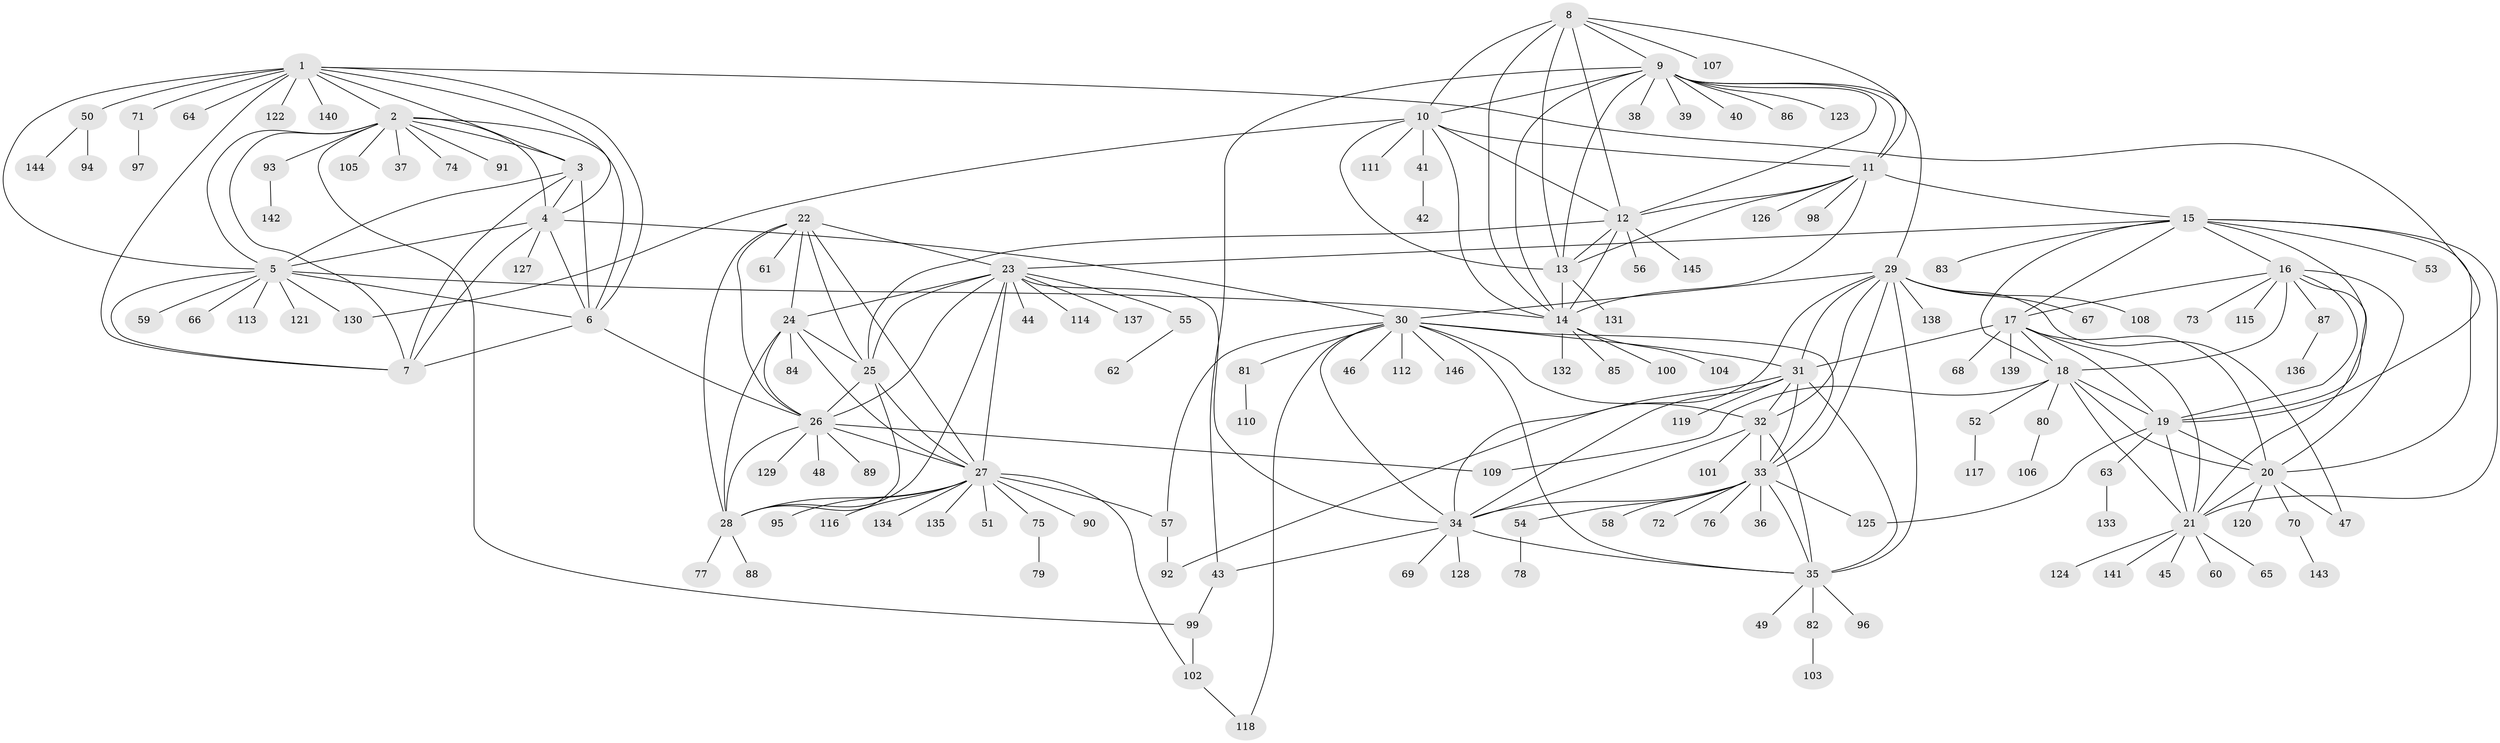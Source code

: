 // coarse degree distribution, {5: 0.029411764705882353, 2: 0.049019607843137254, 8: 0.0196078431372549, 4: 0.0196078431372549, 16: 0.00980392156862745, 13: 0.0196078431372549, 1: 0.8235294117647058, 19: 0.00980392156862745, 20: 0.0196078431372549}
// Generated by graph-tools (version 1.1) at 2025/57/03/04/25 21:57:54]
// undirected, 146 vertices, 236 edges
graph export_dot {
graph [start="1"]
  node [color=gray90,style=filled];
  1;
  2;
  3;
  4;
  5;
  6;
  7;
  8;
  9;
  10;
  11;
  12;
  13;
  14;
  15;
  16;
  17;
  18;
  19;
  20;
  21;
  22;
  23;
  24;
  25;
  26;
  27;
  28;
  29;
  30;
  31;
  32;
  33;
  34;
  35;
  36;
  37;
  38;
  39;
  40;
  41;
  42;
  43;
  44;
  45;
  46;
  47;
  48;
  49;
  50;
  51;
  52;
  53;
  54;
  55;
  56;
  57;
  58;
  59;
  60;
  61;
  62;
  63;
  64;
  65;
  66;
  67;
  68;
  69;
  70;
  71;
  72;
  73;
  74;
  75;
  76;
  77;
  78;
  79;
  80;
  81;
  82;
  83;
  84;
  85;
  86;
  87;
  88;
  89;
  90;
  91;
  92;
  93;
  94;
  95;
  96;
  97;
  98;
  99;
  100;
  101;
  102;
  103;
  104;
  105;
  106;
  107;
  108;
  109;
  110;
  111;
  112;
  113;
  114;
  115;
  116;
  117;
  118;
  119;
  120;
  121;
  122;
  123;
  124;
  125;
  126;
  127;
  128;
  129;
  130;
  131;
  132;
  133;
  134;
  135;
  136;
  137;
  138;
  139;
  140;
  141;
  142;
  143;
  144;
  145;
  146;
  1 -- 2;
  1 -- 3;
  1 -- 4;
  1 -- 5;
  1 -- 6;
  1 -- 7;
  1 -- 19;
  1 -- 50;
  1 -- 64;
  1 -- 71;
  1 -- 122;
  1 -- 140;
  2 -- 3;
  2 -- 4;
  2 -- 5;
  2 -- 6;
  2 -- 7;
  2 -- 37;
  2 -- 74;
  2 -- 91;
  2 -- 93;
  2 -- 99;
  2 -- 105;
  3 -- 4;
  3 -- 5;
  3 -- 6;
  3 -- 7;
  4 -- 5;
  4 -- 6;
  4 -- 7;
  4 -- 30;
  4 -- 127;
  5 -- 6;
  5 -- 7;
  5 -- 14;
  5 -- 59;
  5 -- 66;
  5 -- 113;
  5 -- 121;
  5 -- 130;
  6 -- 7;
  6 -- 26;
  8 -- 9;
  8 -- 10;
  8 -- 11;
  8 -- 12;
  8 -- 13;
  8 -- 14;
  8 -- 107;
  9 -- 10;
  9 -- 11;
  9 -- 12;
  9 -- 13;
  9 -- 14;
  9 -- 29;
  9 -- 38;
  9 -- 39;
  9 -- 40;
  9 -- 43;
  9 -- 86;
  9 -- 123;
  10 -- 11;
  10 -- 12;
  10 -- 13;
  10 -- 14;
  10 -- 41;
  10 -- 111;
  10 -- 130;
  11 -- 12;
  11 -- 13;
  11 -- 14;
  11 -- 15;
  11 -- 98;
  11 -- 126;
  12 -- 13;
  12 -- 14;
  12 -- 25;
  12 -- 56;
  12 -- 145;
  13 -- 14;
  13 -- 131;
  14 -- 85;
  14 -- 100;
  14 -- 104;
  14 -- 132;
  15 -- 16;
  15 -- 17;
  15 -- 18;
  15 -- 19;
  15 -- 20;
  15 -- 21;
  15 -- 23;
  15 -- 53;
  15 -- 83;
  16 -- 17;
  16 -- 18;
  16 -- 19;
  16 -- 20;
  16 -- 21;
  16 -- 73;
  16 -- 87;
  16 -- 115;
  17 -- 18;
  17 -- 19;
  17 -- 20;
  17 -- 21;
  17 -- 31;
  17 -- 68;
  17 -- 139;
  18 -- 19;
  18 -- 20;
  18 -- 21;
  18 -- 52;
  18 -- 80;
  18 -- 109;
  19 -- 20;
  19 -- 21;
  19 -- 63;
  19 -- 125;
  20 -- 21;
  20 -- 47;
  20 -- 70;
  20 -- 120;
  21 -- 45;
  21 -- 60;
  21 -- 65;
  21 -- 124;
  21 -- 141;
  22 -- 23;
  22 -- 24;
  22 -- 25;
  22 -- 26;
  22 -- 27;
  22 -- 28;
  22 -- 61;
  23 -- 24;
  23 -- 25;
  23 -- 26;
  23 -- 27;
  23 -- 28;
  23 -- 34;
  23 -- 44;
  23 -- 55;
  23 -- 114;
  23 -- 137;
  24 -- 25;
  24 -- 26;
  24 -- 27;
  24 -- 28;
  24 -- 84;
  25 -- 26;
  25 -- 27;
  25 -- 28;
  26 -- 27;
  26 -- 28;
  26 -- 48;
  26 -- 89;
  26 -- 109;
  26 -- 129;
  27 -- 28;
  27 -- 51;
  27 -- 57;
  27 -- 75;
  27 -- 90;
  27 -- 95;
  27 -- 102;
  27 -- 116;
  27 -- 134;
  27 -- 135;
  28 -- 77;
  28 -- 88;
  29 -- 30;
  29 -- 31;
  29 -- 32;
  29 -- 33;
  29 -- 34;
  29 -- 35;
  29 -- 47;
  29 -- 67;
  29 -- 108;
  29 -- 138;
  30 -- 31;
  30 -- 32;
  30 -- 33;
  30 -- 34;
  30 -- 35;
  30 -- 46;
  30 -- 57;
  30 -- 81;
  30 -- 112;
  30 -- 118;
  30 -- 146;
  31 -- 32;
  31 -- 33;
  31 -- 34;
  31 -- 35;
  31 -- 92;
  31 -- 119;
  32 -- 33;
  32 -- 34;
  32 -- 35;
  32 -- 101;
  33 -- 34;
  33 -- 35;
  33 -- 36;
  33 -- 54;
  33 -- 58;
  33 -- 72;
  33 -- 76;
  33 -- 125;
  34 -- 35;
  34 -- 43;
  34 -- 69;
  34 -- 128;
  35 -- 49;
  35 -- 82;
  35 -- 96;
  41 -- 42;
  43 -- 99;
  50 -- 94;
  50 -- 144;
  52 -- 117;
  54 -- 78;
  55 -- 62;
  57 -- 92;
  63 -- 133;
  70 -- 143;
  71 -- 97;
  75 -- 79;
  80 -- 106;
  81 -- 110;
  82 -- 103;
  87 -- 136;
  93 -- 142;
  99 -- 102;
  102 -- 118;
}
